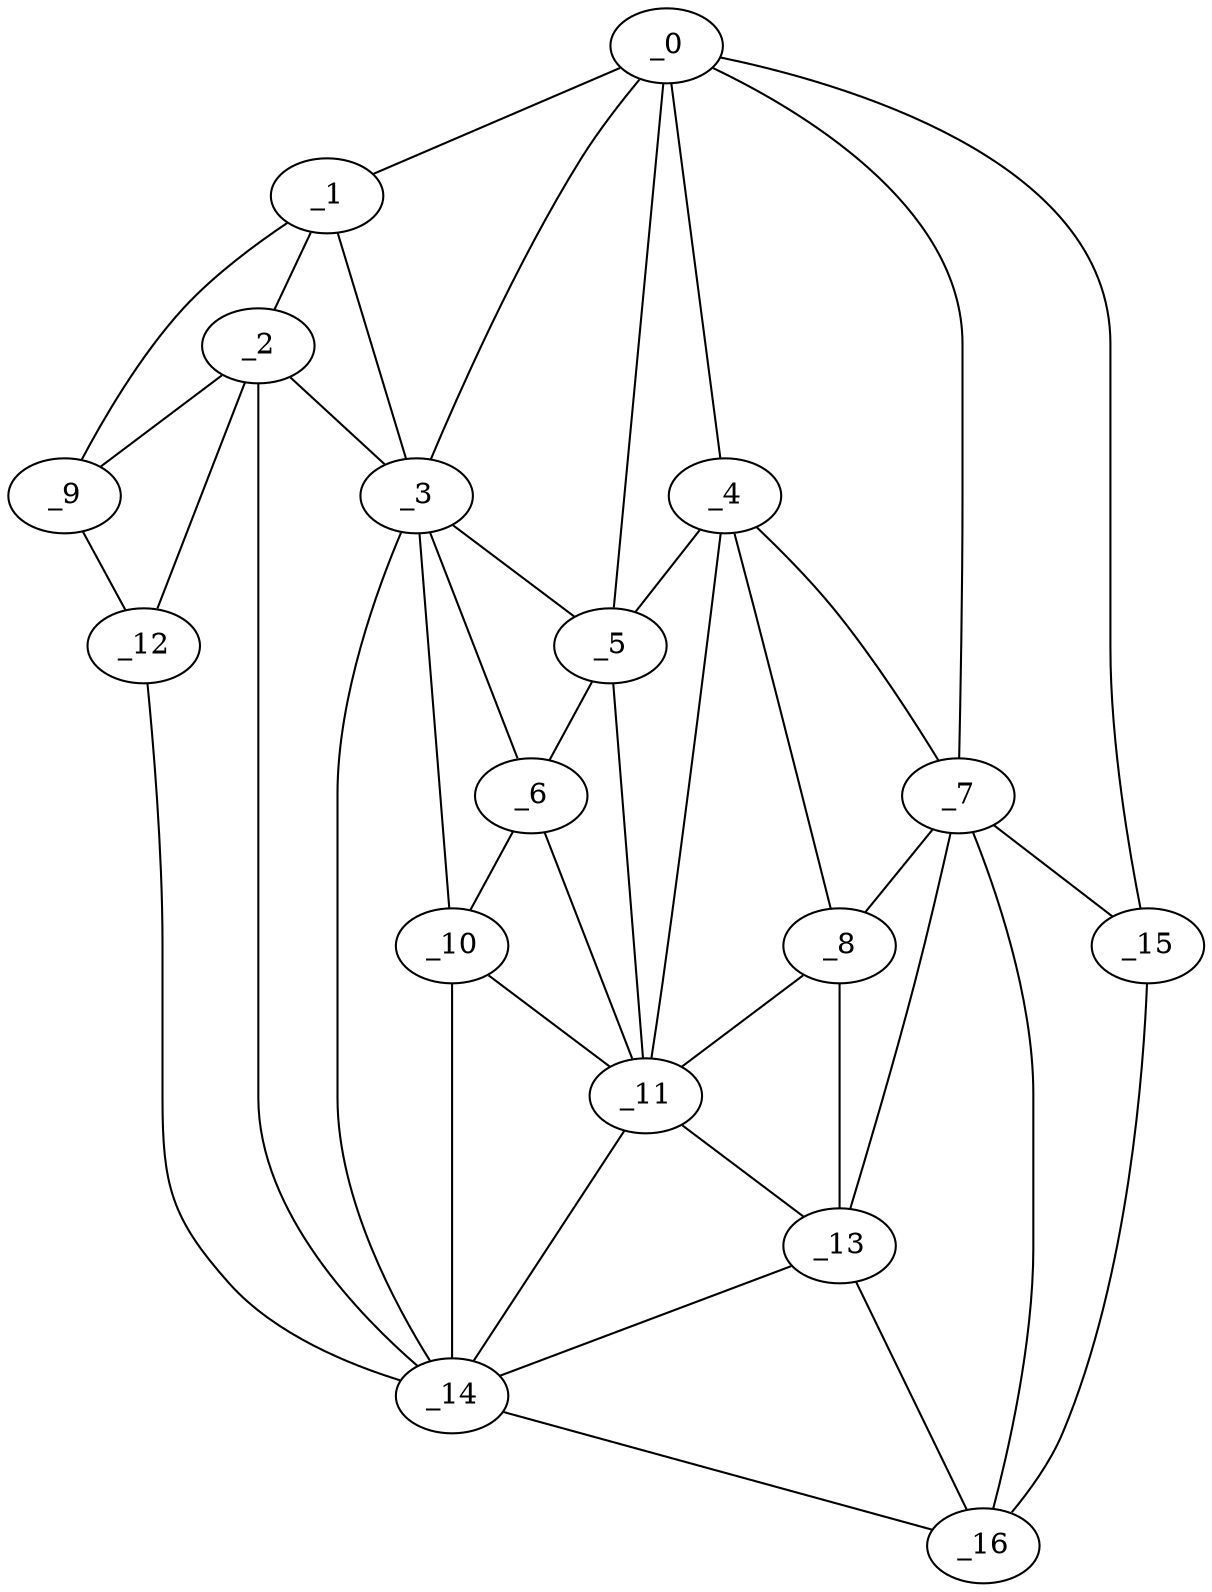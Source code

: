 graph "obj22__295.gxl" {
	_0	 [x=50,
		y=9];
	_1	 [x=50,
		y=124];
	_0 -- _1	 [valence=1];
	_3	 [x=68,
		y=87];
	_0 -- _3	 [valence=2];
	_4	 [x=71,
		y=34];
	_0 -- _4	 [valence=1];
	_5	 [x=74,
		y=65];
	_0 -- _5	 [valence=2];
	_7	 [x=76,
		y=30];
	_0 -- _7	 [valence=2];
	_15	 [x=83,
		y=6];
	_0 -- _15	 [valence=1];
	_2	 [x=67,
		y=108];
	_1 -- _2	 [valence=1];
	_1 -- _3	 [valence=2];
	_9	 [x=76,
		y=122];
	_1 -- _9	 [valence=1];
	_2 -- _3	 [valence=2];
	_2 -- _9	 [valence=2];
	_12	 [x=81,
		y=117];
	_2 -- _12	 [valence=2];
	_14	 [x=82,
		y=103];
	_2 -- _14	 [valence=2];
	_3 -- _5	 [valence=2];
	_6	 [x=74,
		y=76];
	_3 -- _6	 [valence=2];
	_10	 [x=78,
		y=86];
	_3 -- _10	 [valence=1];
	_3 -- _14	 [valence=2];
	_4 -- _5	 [valence=2];
	_4 -- _7	 [valence=1];
	_8	 [x=76,
		y=36];
	_4 -- _8	 [valence=2];
	_11	 [x=79,
		y=58];
	_4 -- _11	 [valence=1];
	_5 -- _6	 [valence=1];
	_5 -- _11	 [valence=2];
	_6 -- _10	 [valence=2];
	_6 -- _11	 [valence=1];
	_7 -- _8	 [valence=2];
	_13	 [x=82,
		y=37];
	_7 -- _13	 [valence=2];
	_7 -- _15	 [valence=2];
	_16	 [x=83,
		y=25];
	_7 -- _16	 [valence=1];
	_8 -- _11	 [valence=1];
	_8 -- _13	 [valence=1];
	_9 -- _12	 [valence=1];
	_10 -- _11	 [valence=2];
	_10 -- _14	 [valence=1];
	_11 -- _13	 [valence=2];
	_11 -- _14	 [valence=2];
	_12 -- _14	 [valence=1];
	_13 -- _14	 [valence=2];
	_13 -- _16	 [valence=2];
	_14 -- _16	 [valence=1];
	_15 -- _16	 [valence=1];
}
